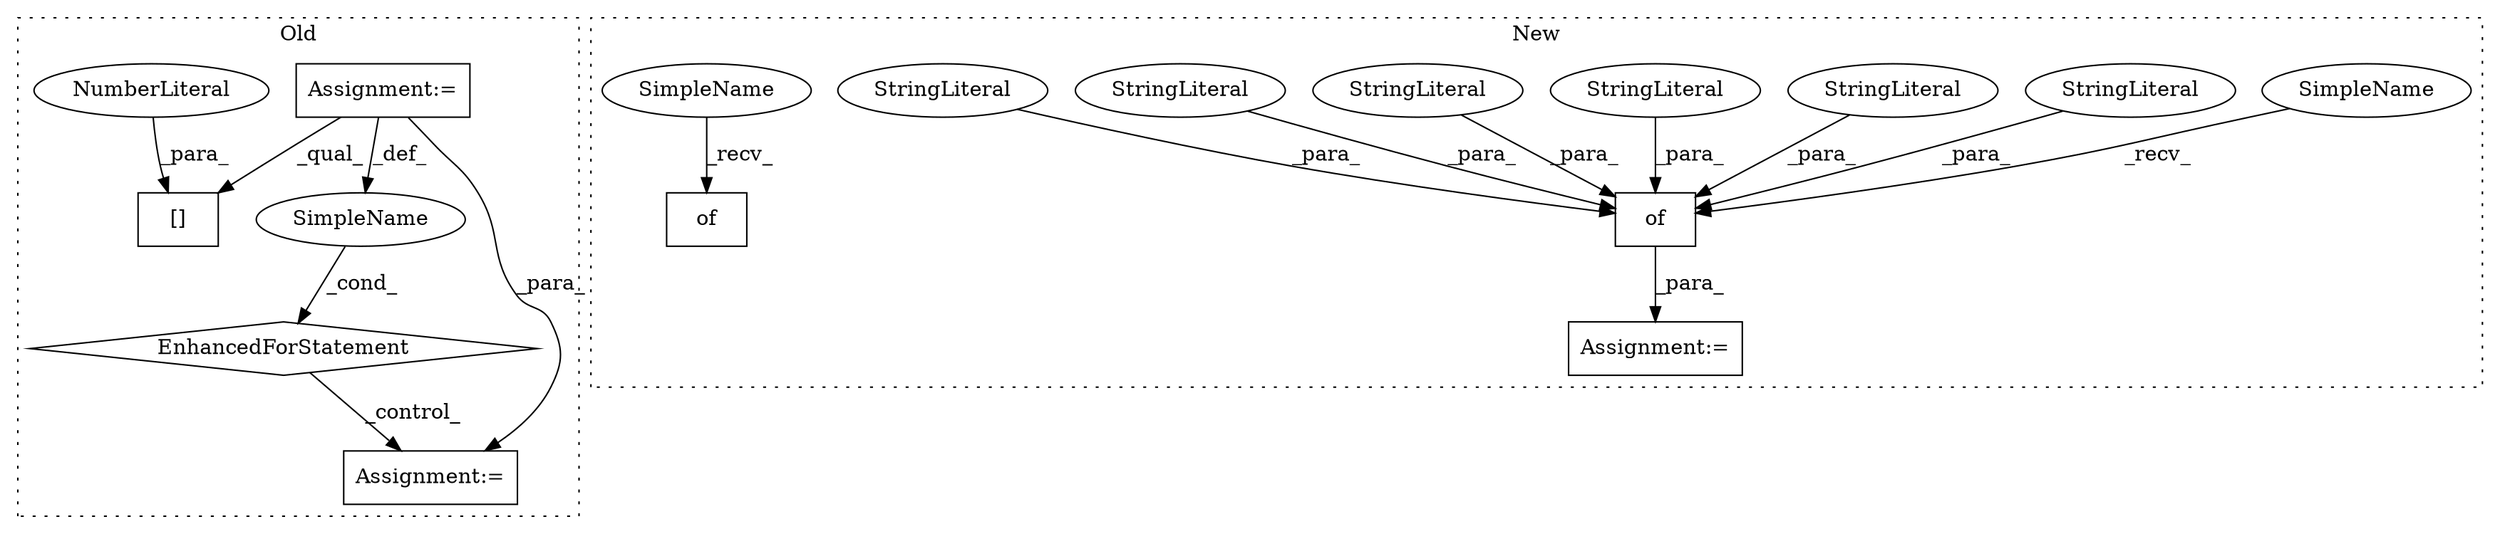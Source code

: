 digraph G {
subgraph cluster0 {
1 [label="EnhancedForStatement" a="70" s="2592,2693" l="71,2" shape="diamond"];
3 [label="Assignment:=" a="7" s="2592,2693" l="71,2" shape="box"];
5 [label="Assignment:=" a="7" s="2719" l="1" shape="box"];
6 [label="SimpleName" a="42" s="2667" l="3" shape="ellipse"];
13 [label="[]" a="2" s="2768,2779" l="10,1" shape="box"];
14 [label="NumberLiteral" a="34" s="2778" l="1" shape="ellipse"];
label = "Old";
style="dotted";
}
subgraph cluster1 {
2 [label="of" a="32" s="2529,2709" l="3,1" shape="box"];
4 [label="Assignment:=" a="7" s="2524" l="1" shape="box"];
7 [label="StringLiteral" a="45" s="2572" l="6" shape="ellipse"];
8 [label="StringLiteral" a="45" s="2590" l="8" shape="ellipse"];
9 [label="StringLiteral" a="45" s="2656" l="24" shape="ellipse"];
10 [label="StringLiteral" a="45" s="2532" l="5" shape="ellipse"];
11 [label="StringLiteral" a="45" s="2612" l="19" shape="ellipse"];
12 [label="StringLiteral" a="45" s="2548" l="9" shape="ellipse"];
15 [label="of" a="32" s="3269,3292" l="3,1" shape="box"];
16 [label="SimpleName" a="42" s="3265" l="3" shape="ellipse"];
17 [label="SimpleName" a="42" s="2525" l="3" shape="ellipse"];
label = "New";
style="dotted";
}
1 -> 5 [label="_control_"];
2 -> 4 [label="_para_"];
3 -> 5 [label="_para_"];
3 -> 6 [label="_def_"];
3 -> 13 [label="_qual_"];
6 -> 1 [label="_cond_"];
7 -> 2 [label="_para_"];
8 -> 2 [label="_para_"];
9 -> 2 [label="_para_"];
10 -> 2 [label="_para_"];
11 -> 2 [label="_para_"];
12 -> 2 [label="_para_"];
14 -> 13 [label="_para_"];
16 -> 15 [label="_recv_"];
17 -> 2 [label="_recv_"];
}